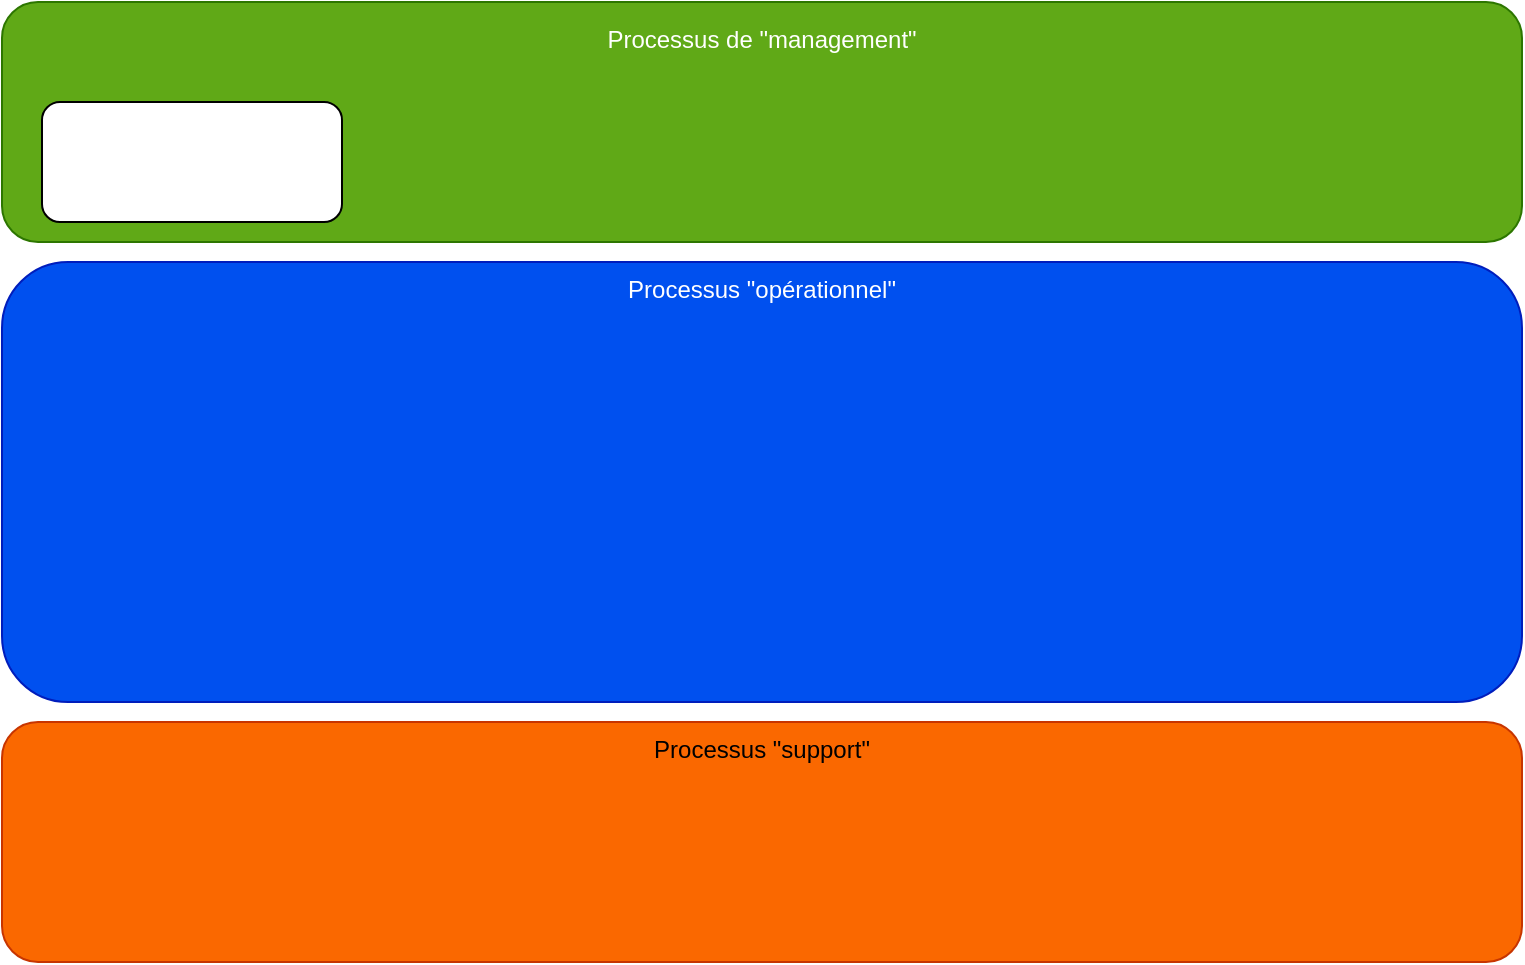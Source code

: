 <mxfile version="24.6.4" type="github">
  <diagram name="Page-1" id="iGI9gvBIAFvF1aFVwaXv">
    <mxGraphModel dx="882" dy="496" grid="1" gridSize="10" guides="1" tooltips="1" connect="1" arrows="1" fold="1" page="1" pageScale="1" pageWidth="827" pageHeight="1169" math="0" shadow="0">
      <root>
        <mxCell id="0" />
        <mxCell id="1" parent="0" />
        <mxCell id="q8BLech53V7XYQDHPa9J-1" value="&lt;p style=&quot;line-height: 0%;&quot;&gt;Processus de &quot;management&quot;&lt;/p&gt;" style="rounded=1;whiteSpace=wrap;html=1;fillColor=#60a917;fontColor=#ffffff;strokeColor=#2D7600;verticalAlign=top;horizontal=1;" vertex="1" parent="1">
          <mxGeometry x="40" width="760" height="120" as="geometry" />
        </mxCell>
        <mxCell id="q8BLech53V7XYQDHPa9J-2" value="Processus &quot;support&quot;" style="rounded=1;whiteSpace=wrap;html=1;fillColor=#fa6800;fontColor=#000000;strokeColor=#C73500;verticalAlign=top;" vertex="1" parent="1">
          <mxGeometry x="40" y="360" width="760" height="120" as="geometry" />
        </mxCell>
        <mxCell id="q8BLech53V7XYQDHPa9J-3" value="Processus &quot;opérationnel&quot;" style="rounded=1;whiteSpace=wrap;html=1;fillColor=#0050ef;fontColor=#ffffff;strokeColor=#001DBC;verticalAlign=top;" vertex="1" parent="1">
          <mxGeometry x="40" y="130" width="760" height="220" as="geometry" />
        </mxCell>
        <mxCell id="q8BLech53V7XYQDHPa9J-4" value="" style="rounded=1;whiteSpace=wrap;html=1;" vertex="1" parent="1">
          <mxGeometry x="60" y="50" width="150" height="60" as="geometry" />
        </mxCell>
      </root>
    </mxGraphModel>
  </diagram>
</mxfile>
